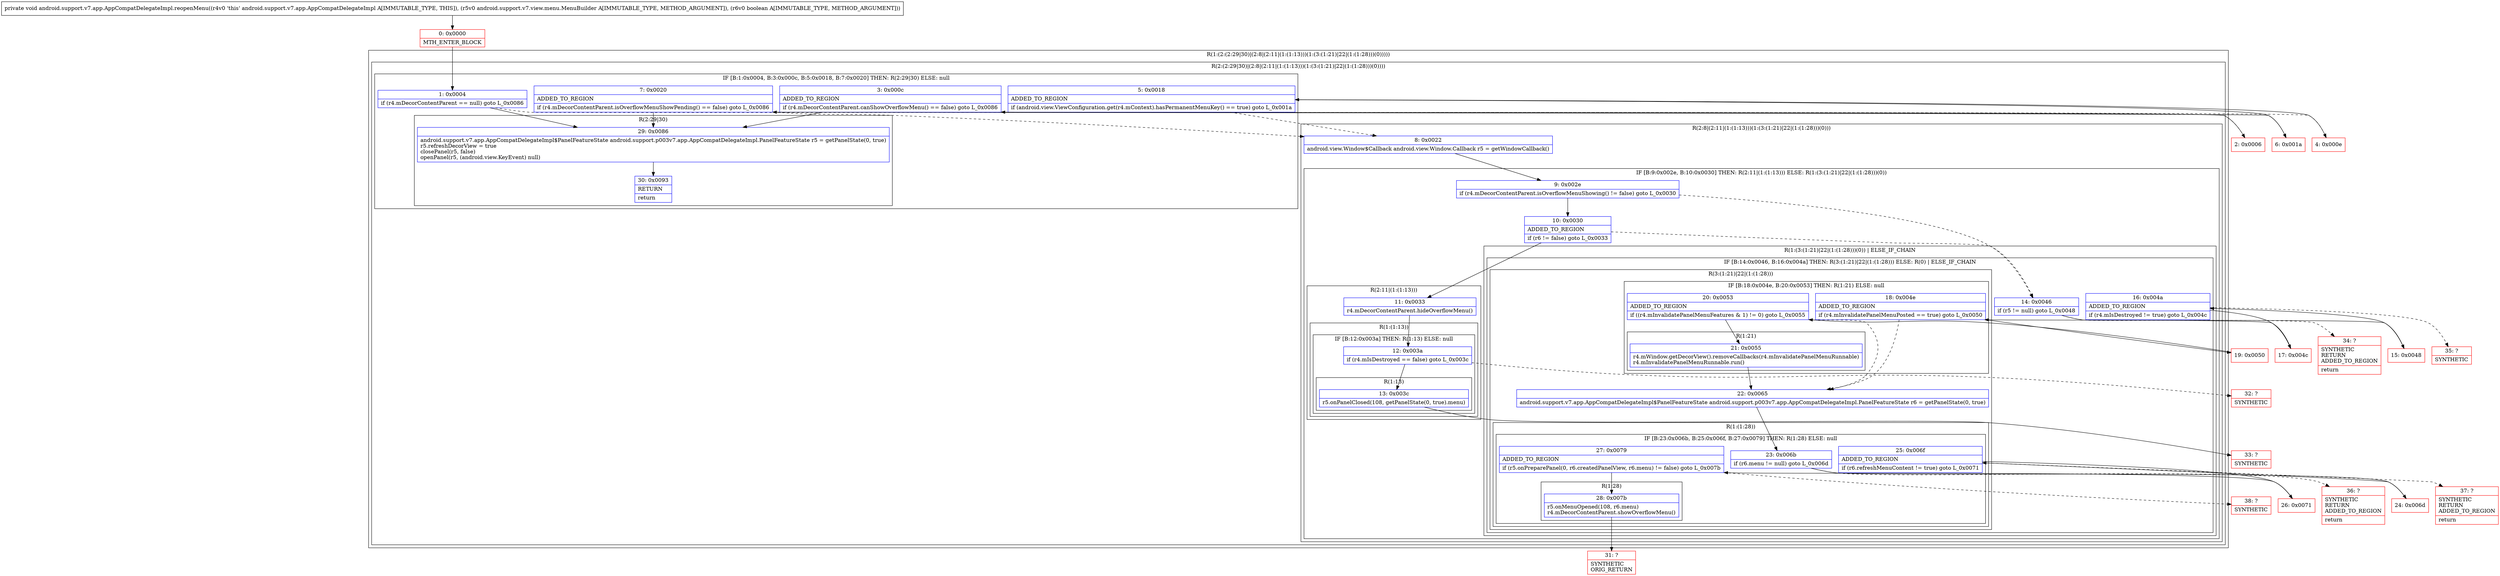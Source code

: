 digraph "CFG forandroid.support.v7.app.AppCompatDelegateImpl.reopenMenu(Landroid\/support\/v7\/view\/menu\/MenuBuilder;Z)V" {
subgraph cluster_Region_1800835279 {
label = "R(1:(2:(2:29|30)|(2:8|(2:11|(1:(1:13)))(1:(3:(1:21)|22|(1:(1:28)))(0)))))";
node [shape=record,color=blue];
subgraph cluster_Region_1308752841 {
label = "R(2:(2:29|30)|(2:8|(2:11|(1:(1:13)))(1:(3:(1:21)|22|(1:(1:28)))(0))))";
node [shape=record,color=blue];
subgraph cluster_IfRegion_985998196 {
label = "IF [B:1:0x0004, B:3:0x000c, B:5:0x0018, B:7:0x0020] THEN: R(2:29|30) ELSE: null";
node [shape=record,color=blue];
Node_1 [shape=record,label="{1\:\ 0x0004|if (r4.mDecorContentParent == null) goto L_0x0086\l}"];
Node_3 [shape=record,label="{3\:\ 0x000c|ADDED_TO_REGION\l|if (r4.mDecorContentParent.canShowOverflowMenu() == false) goto L_0x0086\l}"];
Node_5 [shape=record,label="{5\:\ 0x0018|ADDED_TO_REGION\l|if (android.view.ViewConfiguration.get(r4.mContext).hasPermanentMenuKey() == true) goto L_0x001a\l}"];
Node_7 [shape=record,label="{7\:\ 0x0020|ADDED_TO_REGION\l|if (r4.mDecorContentParent.isOverflowMenuShowPending() == false) goto L_0x0086\l}"];
subgraph cluster_Region_965438526 {
label = "R(2:29|30)";
node [shape=record,color=blue];
Node_29 [shape=record,label="{29\:\ 0x0086|android.support.v7.app.AppCompatDelegateImpl$PanelFeatureState android.support.p003v7.app.AppCompatDelegateImpl.PanelFeatureState r5 = getPanelState(0, true)\lr5.refreshDecorView = true\lclosePanel(r5, false)\lopenPanel(r5, (android.view.KeyEvent) null)\l}"];
Node_30 [shape=record,label="{30\:\ 0x0093|RETURN\l|return\l}"];
}
}
subgraph cluster_Region_1008267698 {
label = "R(2:8|(2:11|(1:(1:13)))(1:(3:(1:21)|22|(1:(1:28)))(0)))";
node [shape=record,color=blue];
Node_8 [shape=record,label="{8\:\ 0x0022|android.view.Window$Callback android.view.Window.Callback r5 = getWindowCallback()\l}"];
subgraph cluster_IfRegion_1934429055 {
label = "IF [B:9:0x002e, B:10:0x0030] THEN: R(2:11|(1:(1:13))) ELSE: R(1:(3:(1:21)|22|(1:(1:28)))(0))";
node [shape=record,color=blue];
Node_9 [shape=record,label="{9\:\ 0x002e|if (r4.mDecorContentParent.isOverflowMenuShowing() != false) goto L_0x0030\l}"];
Node_10 [shape=record,label="{10\:\ 0x0030|ADDED_TO_REGION\l|if (r6 != false) goto L_0x0033\l}"];
subgraph cluster_Region_742534449 {
label = "R(2:11|(1:(1:13)))";
node [shape=record,color=blue];
Node_11 [shape=record,label="{11\:\ 0x0033|r4.mDecorContentParent.hideOverflowMenu()\l}"];
subgraph cluster_Region_1834763459 {
label = "R(1:(1:13))";
node [shape=record,color=blue];
subgraph cluster_IfRegion_2115044511 {
label = "IF [B:12:0x003a] THEN: R(1:13) ELSE: null";
node [shape=record,color=blue];
Node_12 [shape=record,label="{12\:\ 0x003a|if (r4.mIsDestroyed == false) goto L_0x003c\l}"];
subgraph cluster_Region_164704535 {
label = "R(1:13)";
node [shape=record,color=blue];
Node_13 [shape=record,label="{13\:\ 0x003c|r5.onPanelClosed(108, getPanelState(0, true).menu)\l}"];
}
}
}
}
subgraph cluster_Region_1704783569 {
label = "R(1:(3:(1:21)|22|(1:(1:28)))(0)) | ELSE_IF_CHAIN\l";
node [shape=record,color=blue];
subgraph cluster_IfRegion_1896974686 {
label = "IF [B:14:0x0046, B:16:0x004a] THEN: R(3:(1:21)|22|(1:(1:28))) ELSE: R(0) | ELSE_IF_CHAIN\l";
node [shape=record,color=blue];
Node_14 [shape=record,label="{14\:\ 0x0046|if (r5 != null) goto L_0x0048\l}"];
Node_16 [shape=record,label="{16\:\ 0x004a|ADDED_TO_REGION\l|if (r4.mIsDestroyed != true) goto L_0x004c\l}"];
subgraph cluster_Region_1747897070 {
label = "R(3:(1:21)|22|(1:(1:28)))";
node [shape=record,color=blue];
subgraph cluster_IfRegion_1485470966 {
label = "IF [B:18:0x004e, B:20:0x0053] THEN: R(1:21) ELSE: null";
node [shape=record,color=blue];
Node_18 [shape=record,label="{18\:\ 0x004e|ADDED_TO_REGION\l|if (r4.mInvalidatePanelMenuPosted == true) goto L_0x0050\l}"];
Node_20 [shape=record,label="{20\:\ 0x0053|ADDED_TO_REGION\l|if ((r4.mInvalidatePanelMenuFeatures & 1) != 0) goto L_0x0055\l}"];
subgraph cluster_Region_1476346232 {
label = "R(1:21)";
node [shape=record,color=blue];
Node_21 [shape=record,label="{21\:\ 0x0055|r4.mWindow.getDecorView().removeCallbacks(r4.mInvalidatePanelMenuRunnable)\lr4.mInvalidatePanelMenuRunnable.run()\l}"];
}
}
Node_22 [shape=record,label="{22\:\ 0x0065|android.support.v7.app.AppCompatDelegateImpl$PanelFeatureState android.support.p003v7.app.AppCompatDelegateImpl.PanelFeatureState r6 = getPanelState(0, true)\l}"];
subgraph cluster_Region_557617892 {
label = "R(1:(1:28))";
node [shape=record,color=blue];
subgraph cluster_IfRegion_328851934 {
label = "IF [B:23:0x006b, B:25:0x006f, B:27:0x0079] THEN: R(1:28) ELSE: null";
node [shape=record,color=blue];
Node_23 [shape=record,label="{23\:\ 0x006b|if (r6.menu != null) goto L_0x006d\l}"];
Node_25 [shape=record,label="{25\:\ 0x006f|ADDED_TO_REGION\l|if (r6.refreshMenuContent != true) goto L_0x0071\l}"];
Node_27 [shape=record,label="{27\:\ 0x0079|ADDED_TO_REGION\l|if (r5.onPreparePanel(0, r6.createdPanelView, r6.menu) != false) goto L_0x007b\l}"];
subgraph cluster_Region_1752631166 {
label = "R(1:28)";
node [shape=record,color=blue];
Node_28 [shape=record,label="{28\:\ 0x007b|r5.onMenuOpened(108, r6.menu)\lr4.mDecorContentParent.showOverflowMenu()\l}"];
}
}
}
}
subgraph cluster_Region_601102964 {
label = "R(0)";
node [shape=record,color=blue];
}
}
}
}
}
}
}
Node_0 [shape=record,color=red,label="{0\:\ 0x0000|MTH_ENTER_BLOCK\l}"];
Node_2 [shape=record,color=red,label="{2\:\ 0x0006}"];
Node_4 [shape=record,color=red,label="{4\:\ 0x000e}"];
Node_6 [shape=record,color=red,label="{6\:\ 0x001a}"];
Node_15 [shape=record,color=red,label="{15\:\ 0x0048}"];
Node_17 [shape=record,color=red,label="{17\:\ 0x004c}"];
Node_19 [shape=record,color=red,label="{19\:\ 0x0050}"];
Node_24 [shape=record,color=red,label="{24\:\ 0x006d}"];
Node_26 [shape=record,color=red,label="{26\:\ 0x0071}"];
Node_31 [shape=record,color=red,label="{31\:\ ?|SYNTHETIC\lORIG_RETURN\l}"];
Node_32 [shape=record,color=red,label="{32\:\ ?|SYNTHETIC\l}"];
Node_33 [shape=record,color=red,label="{33\:\ ?|SYNTHETIC\l}"];
Node_34 [shape=record,color=red,label="{34\:\ ?|SYNTHETIC\lRETURN\lADDED_TO_REGION\l|return\l}"];
Node_35 [shape=record,color=red,label="{35\:\ ?|SYNTHETIC\l}"];
Node_36 [shape=record,color=red,label="{36\:\ ?|SYNTHETIC\lRETURN\lADDED_TO_REGION\l|return\l}"];
Node_37 [shape=record,color=red,label="{37\:\ ?|SYNTHETIC\lRETURN\lADDED_TO_REGION\l|return\l}"];
Node_38 [shape=record,color=red,label="{38\:\ ?|SYNTHETIC\l}"];
MethodNode[shape=record,label="{private void android.support.v7.app.AppCompatDelegateImpl.reopenMenu((r4v0 'this' android.support.v7.app.AppCompatDelegateImpl A[IMMUTABLE_TYPE, THIS]), (r5v0 android.support.v7.view.menu.MenuBuilder A[IMMUTABLE_TYPE, METHOD_ARGUMENT]), (r6v0 boolean A[IMMUTABLE_TYPE, METHOD_ARGUMENT])) }"];
MethodNode -> Node_0;
Node_1 -> Node_2[style=dashed];
Node_1 -> Node_29;
Node_3 -> Node_4[style=dashed];
Node_3 -> Node_29;
Node_5 -> Node_6;
Node_5 -> Node_8[style=dashed];
Node_7 -> Node_8[style=dashed];
Node_7 -> Node_29;
Node_29 -> Node_30;
Node_8 -> Node_9;
Node_9 -> Node_10;
Node_9 -> Node_14[style=dashed];
Node_10 -> Node_11;
Node_10 -> Node_14[style=dashed];
Node_11 -> Node_12;
Node_12 -> Node_13;
Node_12 -> Node_32[style=dashed];
Node_13 -> Node_33;
Node_14 -> Node_15;
Node_14 -> Node_34[style=dashed];
Node_16 -> Node_17;
Node_16 -> Node_35[style=dashed];
Node_18 -> Node_19;
Node_18 -> Node_22[style=dashed];
Node_20 -> Node_21;
Node_20 -> Node_22[style=dashed];
Node_21 -> Node_22;
Node_22 -> Node_23;
Node_23 -> Node_24;
Node_23 -> Node_36[style=dashed];
Node_25 -> Node_26;
Node_25 -> Node_37[style=dashed];
Node_27 -> Node_28;
Node_27 -> Node_38[style=dashed];
Node_28 -> Node_31;
Node_0 -> Node_1;
Node_2 -> Node_3;
Node_4 -> Node_5;
Node_6 -> Node_7;
Node_15 -> Node_16;
Node_17 -> Node_18;
Node_19 -> Node_20;
Node_24 -> Node_25;
Node_26 -> Node_27;
}

